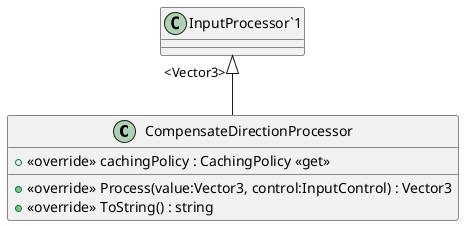 @startuml
class CompensateDirectionProcessor {
    + <<override>> Process(value:Vector3, control:InputControl) : Vector3
    + <<override>> ToString() : string
    + <<override>> cachingPolicy : CachingPolicy <<get>>
}
"InputProcessor`1" "<Vector3>" <|-- CompensateDirectionProcessor
@enduml
